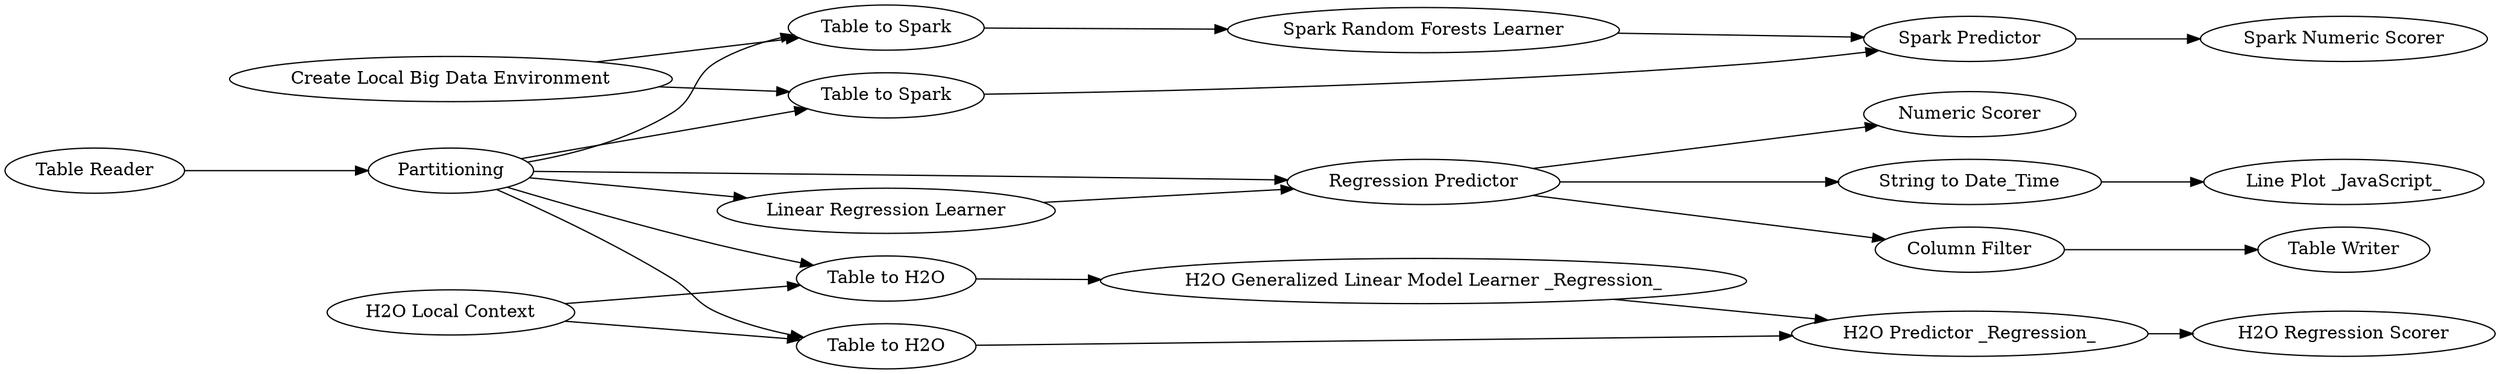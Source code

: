 digraph {
	1 [label="Table Reader"]
	2 [label=Partitioning]
	3 [label="Linear Regression Learner"]
	4 [label="Create Local Big Data Environment"]
	5 [label="Table to Spark"]
	6 [label="Table to Spark"]
	7 [label="Regression Predictor"]
	8 [label="Numeric Scorer"]
	9 [label="Line Plot _JavaScript_"]
	11 [label="String to Date_Time"]
	12 [label="Spark Random Forests Learner"]
	13 [label="Spark Predictor"]
	14 [label="Spark Numeric Scorer"]
	15 [label="Table to H2O"]
	16 [label="H2O Local Context"]
	17 [label="Table to H2O"]
	18 [label="H2O Generalized Linear Model Learner _Regression_"]
	19 [label="H2O Predictor _Regression_"]
	20 [label="H2O Regression Scorer"]
	21 [label="Table Writer"]
	22 [label="Column Filter"]
	1 -> 2
	2 -> 3
	2 -> 6
	2 -> 7
	2 -> 5
	2 -> 15
	2 -> 17
	3 -> 7
	4 -> 5
	4 -> 6
	5 -> 12
	6 -> 13
	7 -> 11
	7 -> 8
	7 -> 22
	11 -> 9
	12 -> 13
	13 -> 14
	15 -> 18
	16 -> 17
	16 -> 15
	17 -> 19
	18 -> 19
	19 -> 20
	22 -> 21
	rankdir=LR
}
